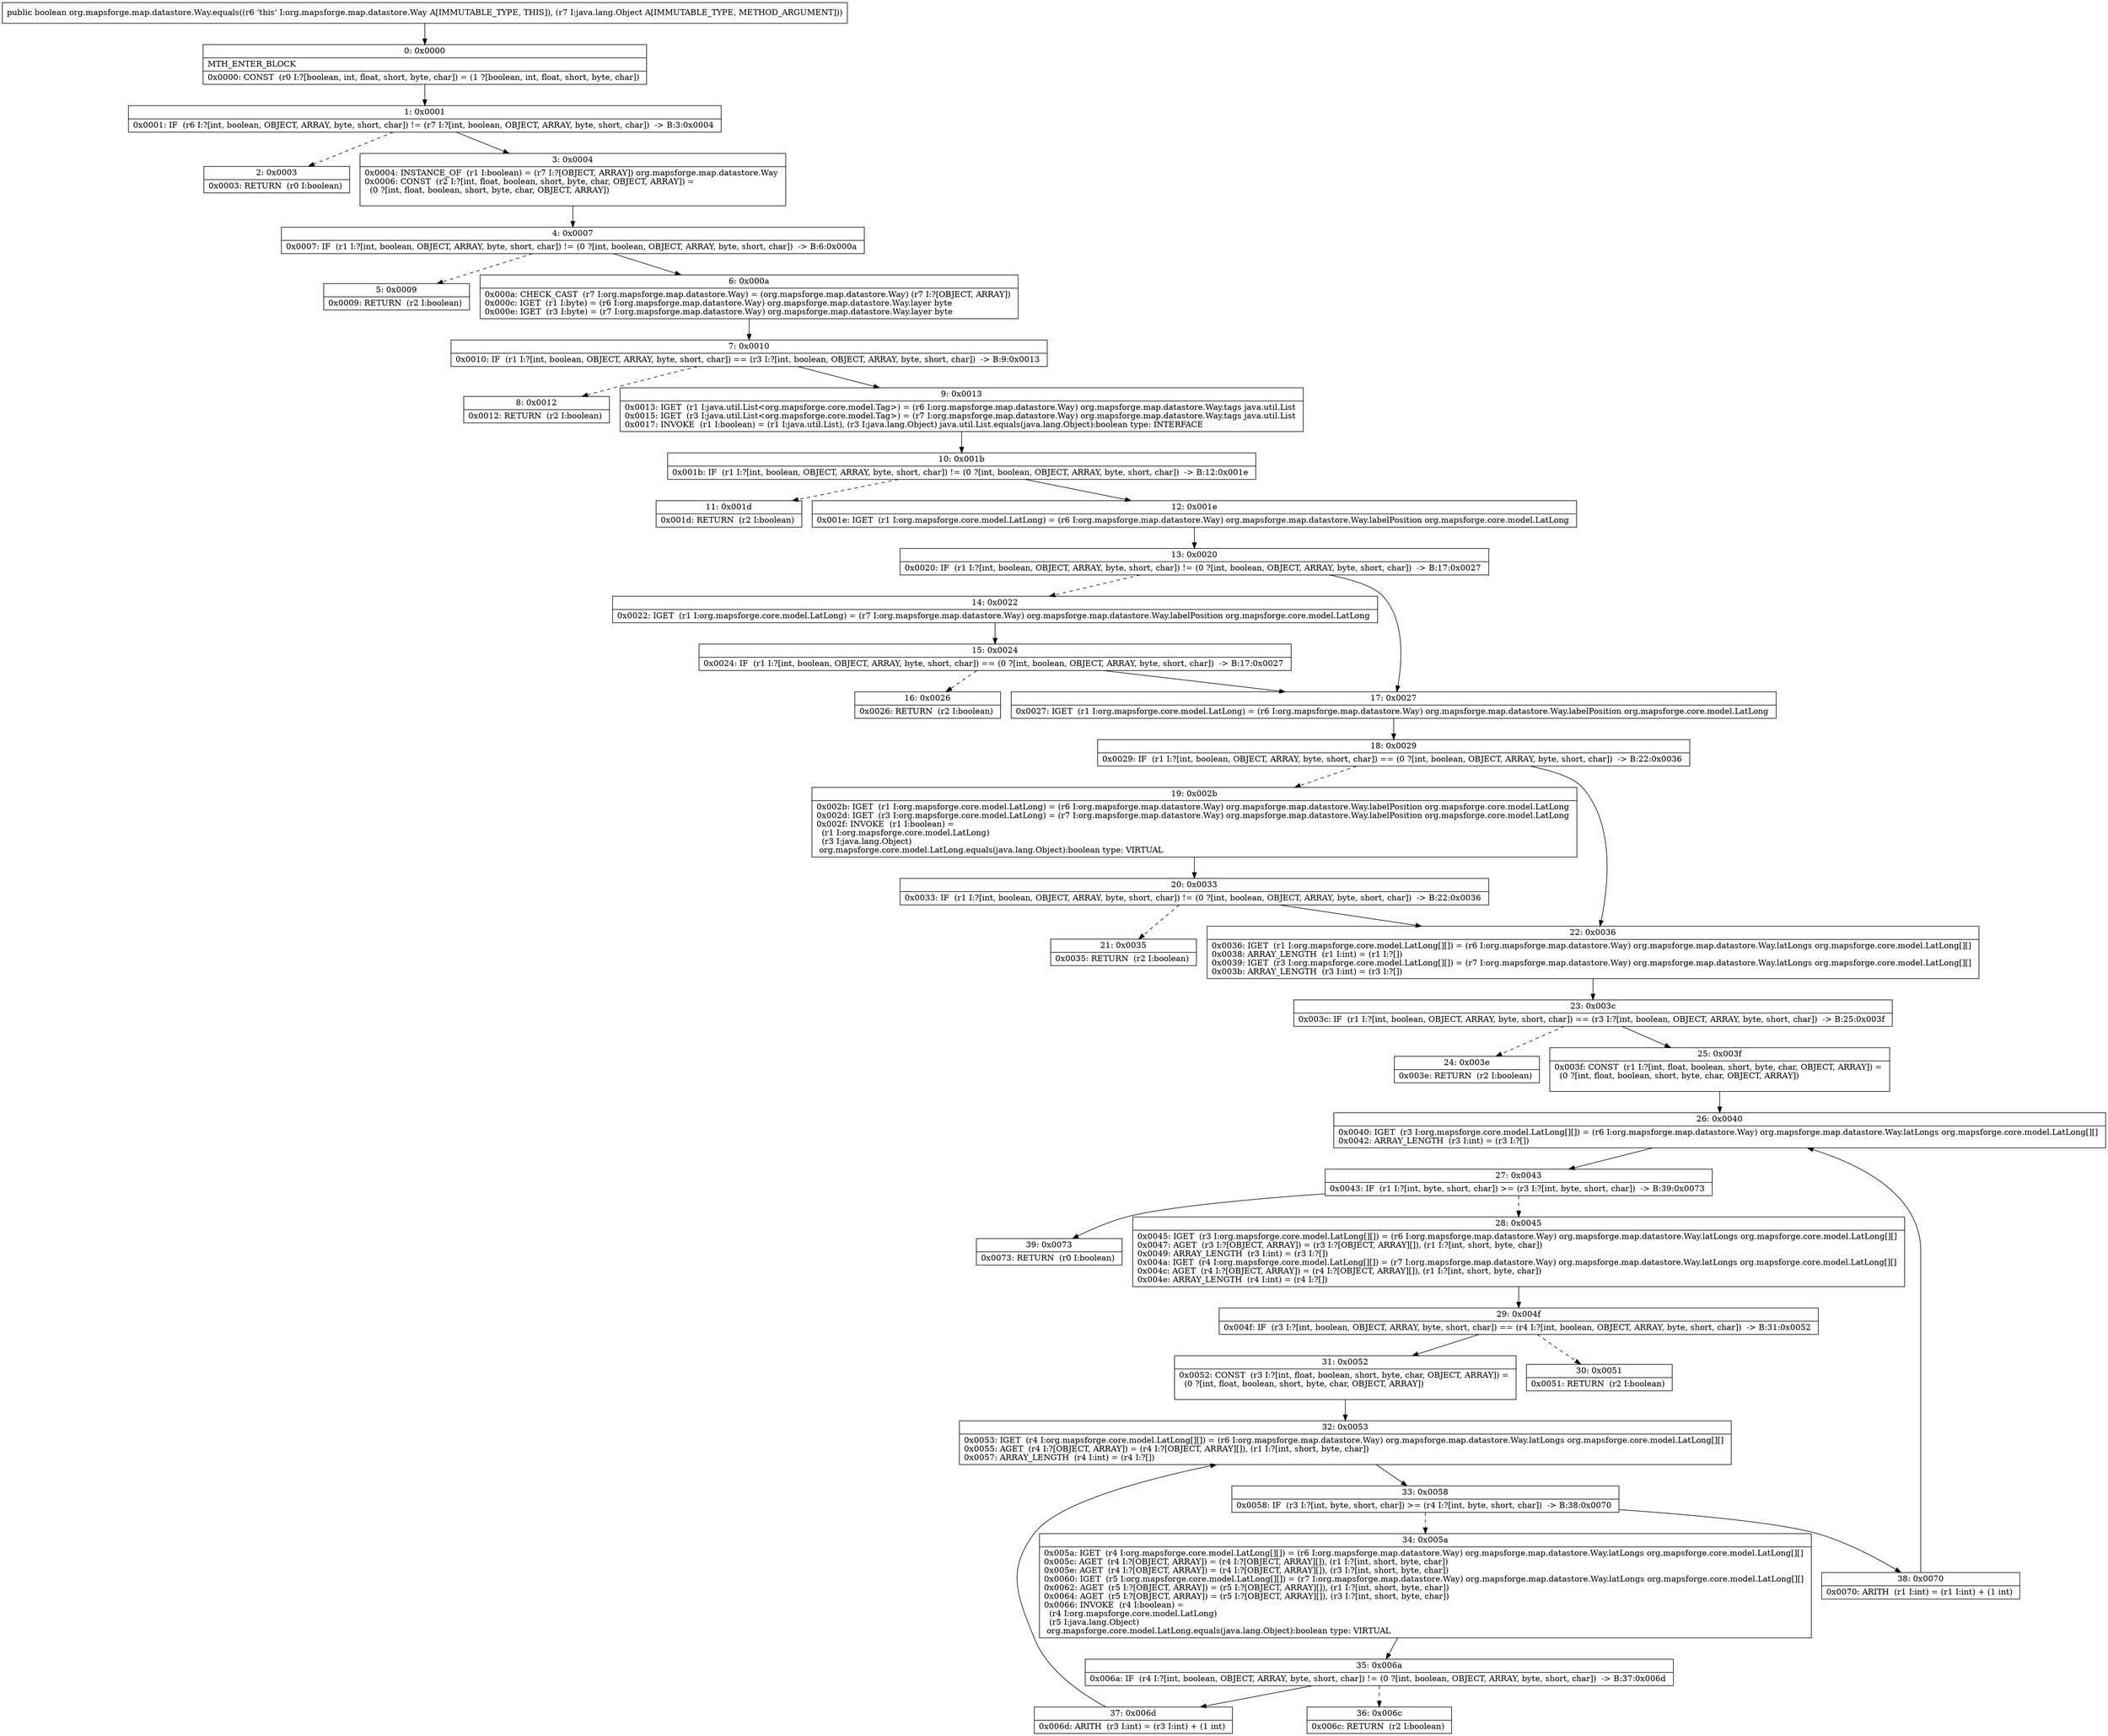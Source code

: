 digraph "CFG fororg.mapsforge.map.datastore.Way.equals(Ljava\/lang\/Object;)Z" {
Node_0 [shape=record,label="{0\:\ 0x0000|MTH_ENTER_BLOCK\l|0x0000: CONST  (r0 I:?[boolean, int, float, short, byte, char]) = (1 ?[boolean, int, float, short, byte, char]) \l}"];
Node_1 [shape=record,label="{1\:\ 0x0001|0x0001: IF  (r6 I:?[int, boolean, OBJECT, ARRAY, byte, short, char]) != (r7 I:?[int, boolean, OBJECT, ARRAY, byte, short, char])  \-\> B:3:0x0004 \l}"];
Node_2 [shape=record,label="{2\:\ 0x0003|0x0003: RETURN  (r0 I:boolean) \l}"];
Node_3 [shape=record,label="{3\:\ 0x0004|0x0004: INSTANCE_OF  (r1 I:boolean) = (r7 I:?[OBJECT, ARRAY]) org.mapsforge.map.datastore.Way \l0x0006: CONST  (r2 I:?[int, float, boolean, short, byte, char, OBJECT, ARRAY]) = \l  (0 ?[int, float, boolean, short, byte, char, OBJECT, ARRAY])\l \l}"];
Node_4 [shape=record,label="{4\:\ 0x0007|0x0007: IF  (r1 I:?[int, boolean, OBJECT, ARRAY, byte, short, char]) != (0 ?[int, boolean, OBJECT, ARRAY, byte, short, char])  \-\> B:6:0x000a \l}"];
Node_5 [shape=record,label="{5\:\ 0x0009|0x0009: RETURN  (r2 I:boolean) \l}"];
Node_6 [shape=record,label="{6\:\ 0x000a|0x000a: CHECK_CAST  (r7 I:org.mapsforge.map.datastore.Way) = (org.mapsforge.map.datastore.Way) (r7 I:?[OBJECT, ARRAY]) \l0x000c: IGET  (r1 I:byte) = (r6 I:org.mapsforge.map.datastore.Way) org.mapsforge.map.datastore.Way.layer byte \l0x000e: IGET  (r3 I:byte) = (r7 I:org.mapsforge.map.datastore.Way) org.mapsforge.map.datastore.Way.layer byte \l}"];
Node_7 [shape=record,label="{7\:\ 0x0010|0x0010: IF  (r1 I:?[int, boolean, OBJECT, ARRAY, byte, short, char]) == (r3 I:?[int, boolean, OBJECT, ARRAY, byte, short, char])  \-\> B:9:0x0013 \l}"];
Node_8 [shape=record,label="{8\:\ 0x0012|0x0012: RETURN  (r2 I:boolean) \l}"];
Node_9 [shape=record,label="{9\:\ 0x0013|0x0013: IGET  (r1 I:java.util.List\<org.mapsforge.core.model.Tag\>) = (r6 I:org.mapsforge.map.datastore.Way) org.mapsforge.map.datastore.Way.tags java.util.List \l0x0015: IGET  (r3 I:java.util.List\<org.mapsforge.core.model.Tag\>) = (r7 I:org.mapsforge.map.datastore.Way) org.mapsforge.map.datastore.Way.tags java.util.List \l0x0017: INVOKE  (r1 I:boolean) = (r1 I:java.util.List), (r3 I:java.lang.Object) java.util.List.equals(java.lang.Object):boolean type: INTERFACE \l}"];
Node_10 [shape=record,label="{10\:\ 0x001b|0x001b: IF  (r1 I:?[int, boolean, OBJECT, ARRAY, byte, short, char]) != (0 ?[int, boolean, OBJECT, ARRAY, byte, short, char])  \-\> B:12:0x001e \l}"];
Node_11 [shape=record,label="{11\:\ 0x001d|0x001d: RETURN  (r2 I:boolean) \l}"];
Node_12 [shape=record,label="{12\:\ 0x001e|0x001e: IGET  (r1 I:org.mapsforge.core.model.LatLong) = (r6 I:org.mapsforge.map.datastore.Way) org.mapsforge.map.datastore.Way.labelPosition org.mapsforge.core.model.LatLong \l}"];
Node_13 [shape=record,label="{13\:\ 0x0020|0x0020: IF  (r1 I:?[int, boolean, OBJECT, ARRAY, byte, short, char]) != (0 ?[int, boolean, OBJECT, ARRAY, byte, short, char])  \-\> B:17:0x0027 \l}"];
Node_14 [shape=record,label="{14\:\ 0x0022|0x0022: IGET  (r1 I:org.mapsforge.core.model.LatLong) = (r7 I:org.mapsforge.map.datastore.Way) org.mapsforge.map.datastore.Way.labelPosition org.mapsforge.core.model.LatLong \l}"];
Node_15 [shape=record,label="{15\:\ 0x0024|0x0024: IF  (r1 I:?[int, boolean, OBJECT, ARRAY, byte, short, char]) == (0 ?[int, boolean, OBJECT, ARRAY, byte, short, char])  \-\> B:17:0x0027 \l}"];
Node_16 [shape=record,label="{16\:\ 0x0026|0x0026: RETURN  (r2 I:boolean) \l}"];
Node_17 [shape=record,label="{17\:\ 0x0027|0x0027: IGET  (r1 I:org.mapsforge.core.model.LatLong) = (r6 I:org.mapsforge.map.datastore.Way) org.mapsforge.map.datastore.Way.labelPosition org.mapsforge.core.model.LatLong \l}"];
Node_18 [shape=record,label="{18\:\ 0x0029|0x0029: IF  (r1 I:?[int, boolean, OBJECT, ARRAY, byte, short, char]) == (0 ?[int, boolean, OBJECT, ARRAY, byte, short, char])  \-\> B:22:0x0036 \l}"];
Node_19 [shape=record,label="{19\:\ 0x002b|0x002b: IGET  (r1 I:org.mapsforge.core.model.LatLong) = (r6 I:org.mapsforge.map.datastore.Way) org.mapsforge.map.datastore.Way.labelPosition org.mapsforge.core.model.LatLong \l0x002d: IGET  (r3 I:org.mapsforge.core.model.LatLong) = (r7 I:org.mapsforge.map.datastore.Way) org.mapsforge.map.datastore.Way.labelPosition org.mapsforge.core.model.LatLong \l0x002f: INVOKE  (r1 I:boolean) = \l  (r1 I:org.mapsforge.core.model.LatLong)\l  (r3 I:java.lang.Object)\l org.mapsforge.core.model.LatLong.equals(java.lang.Object):boolean type: VIRTUAL \l}"];
Node_20 [shape=record,label="{20\:\ 0x0033|0x0033: IF  (r1 I:?[int, boolean, OBJECT, ARRAY, byte, short, char]) != (0 ?[int, boolean, OBJECT, ARRAY, byte, short, char])  \-\> B:22:0x0036 \l}"];
Node_21 [shape=record,label="{21\:\ 0x0035|0x0035: RETURN  (r2 I:boolean) \l}"];
Node_22 [shape=record,label="{22\:\ 0x0036|0x0036: IGET  (r1 I:org.mapsforge.core.model.LatLong[][]) = (r6 I:org.mapsforge.map.datastore.Way) org.mapsforge.map.datastore.Way.latLongs org.mapsforge.core.model.LatLong[][] \l0x0038: ARRAY_LENGTH  (r1 I:int) = (r1 I:?[]) \l0x0039: IGET  (r3 I:org.mapsforge.core.model.LatLong[][]) = (r7 I:org.mapsforge.map.datastore.Way) org.mapsforge.map.datastore.Way.latLongs org.mapsforge.core.model.LatLong[][] \l0x003b: ARRAY_LENGTH  (r3 I:int) = (r3 I:?[]) \l}"];
Node_23 [shape=record,label="{23\:\ 0x003c|0x003c: IF  (r1 I:?[int, boolean, OBJECT, ARRAY, byte, short, char]) == (r3 I:?[int, boolean, OBJECT, ARRAY, byte, short, char])  \-\> B:25:0x003f \l}"];
Node_24 [shape=record,label="{24\:\ 0x003e|0x003e: RETURN  (r2 I:boolean) \l}"];
Node_25 [shape=record,label="{25\:\ 0x003f|0x003f: CONST  (r1 I:?[int, float, boolean, short, byte, char, OBJECT, ARRAY]) = \l  (0 ?[int, float, boolean, short, byte, char, OBJECT, ARRAY])\l \l}"];
Node_26 [shape=record,label="{26\:\ 0x0040|0x0040: IGET  (r3 I:org.mapsforge.core.model.LatLong[][]) = (r6 I:org.mapsforge.map.datastore.Way) org.mapsforge.map.datastore.Way.latLongs org.mapsforge.core.model.LatLong[][] \l0x0042: ARRAY_LENGTH  (r3 I:int) = (r3 I:?[]) \l}"];
Node_27 [shape=record,label="{27\:\ 0x0043|0x0043: IF  (r1 I:?[int, byte, short, char]) \>= (r3 I:?[int, byte, short, char])  \-\> B:39:0x0073 \l}"];
Node_28 [shape=record,label="{28\:\ 0x0045|0x0045: IGET  (r3 I:org.mapsforge.core.model.LatLong[][]) = (r6 I:org.mapsforge.map.datastore.Way) org.mapsforge.map.datastore.Way.latLongs org.mapsforge.core.model.LatLong[][] \l0x0047: AGET  (r3 I:?[OBJECT, ARRAY]) = (r3 I:?[OBJECT, ARRAY][]), (r1 I:?[int, short, byte, char]) \l0x0049: ARRAY_LENGTH  (r3 I:int) = (r3 I:?[]) \l0x004a: IGET  (r4 I:org.mapsforge.core.model.LatLong[][]) = (r7 I:org.mapsforge.map.datastore.Way) org.mapsforge.map.datastore.Way.latLongs org.mapsforge.core.model.LatLong[][] \l0x004c: AGET  (r4 I:?[OBJECT, ARRAY]) = (r4 I:?[OBJECT, ARRAY][]), (r1 I:?[int, short, byte, char]) \l0x004e: ARRAY_LENGTH  (r4 I:int) = (r4 I:?[]) \l}"];
Node_29 [shape=record,label="{29\:\ 0x004f|0x004f: IF  (r3 I:?[int, boolean, OBJECT, ARRAY, byte, short, char]) == (r4 I:?[int, boolean, OBJECT, ARRAY, byte, short, char])  \-\> B:31:0x0052 \l}"];
Node_30 [shape=record,label="{30\:\ 0x0051|0x0051: RETURN  (r2 I:boolean) \l}"];
Node_31 [shape=record,label="{31\:\ 0x0052|0x0052: CONST  (r3 I:?[int, float, boolean, short, byte, char, OBJECT, ARRAY]) = \l  (0 ?[int, float, boolean, short, byte, char, OBJECT, ARRAY])\l \l}"];
Node_32 [shape=record,label="{32\:\ 0x0053|0x0053: IGET  (r4 I:org.mapsforge.core.model.LatLong[][]) = (r6 I:org.mapsforge.map.datastore.Way) org.mapsforge.map.datastore.Way.latLongs org.mapsforge.core.model.LatLong[][] \l0x0055: AGET  (r4 I:?[OBJECT, ARRAY]) = (r4 I:?[OBJECT, ARRAY][]), (r1 I:?[int, short, byte, char]) \l0x0057: ARRAY_LENGTH  (r4 I:int) = (r4 I:?[]) \l}"];
Node_33 [shape=record,label="{33\:\ 0x0058|0x0058: IF  (r3 I:?[int, byte, short, char]) \>= (r4 I:?[int, byte, short, char])  \-\> B:38:0x0070 \l}"];
Node_34 [shape=record,label="{34\:\ 0x005a|0x005a: IGET  (r4 I:org.mapsforge.core.model.LatLong[][]) = (r6 I:org.mapsforge.map.datastore.Way) org.mapsforge.map.datastore.Way.latLongs org.mapsforge.core.model.LatLong[][] \l0x005c: AGET  (r4 I:?[OBJECT, ARRAY]) = (r4 I:?[OBJECT, ARRAY][]), (r1 I:?[int, short, byte, char]) \l0x005e: AGET  (r4 I:?[OBJECT, ARRAY]) = (r4 I:?[OBJECT, ARRAY][]), (r3 I:?[int, short, byte, char]) \l0x0060: IGET  (r5 I:org.mapsforge.core.model.LatLong[][]) = (r7 I:org.mapsforge.map.datastore.Way) org.mapsforge.map.datastore.Way.latLongs org.mapsforge.core.model.LatLong[][] \l0x0062: AGET  (r5 I:?[OBJECT, ARRAY]) = (r5 I:?[OBJECT, ARRAY][]), (r1 I:?[int, short, byte, char]) \l0x0064: AGET  (r5 I:?[OBJECT, ARRAY]) = (r5 I:?[OBJECT, ARRAY][]), (r3 I:?[int, short, byte, char]) \l0x0066: INVOKE  (r4 I:boolean) = \l  (r4 I:org.mapsforge.core.model.LatLong)\l  (r5 I:java.lang.Object)\l org.mapsforge.core.model.LatLong.equals(java.lang.Object):boolean type: VIRTUAL \l}"];
Node_35 [shape=record,label="{35\:\ 0x006a|0x006a: IF  (r4 I:?[int, boolean, OBJECT, ARRAY, byte, short, char]) != (0 ?[int, boolean, OBJECT, ARRAY, byte, short, char])  \-\> B:37:0x006d \l}"];
Node_36 [shape=record,label="{36\:\ 0x006c|0x006c: RETURN  (r2 I:boolean) \l}"];
Node_37 [shape=record,label="{37\:\ 0x006d|0x006d: ARITH  (r3 I:int) = (r3 I:int) + (1 int) \l}"];
Node_38 [shape=record,label="{38\:\ 0x0070|0x0070: ARITH  (r1 I:int) = (r1 I:int) + (1 int) \l}"];
Node_39 [shape=record,label="{39\:\ 0x0073|0x0073: RETURN  (r0 I:boolean) \l}"];
MethodNode[shape=record,label="{public boolean org.mapsforge.map.datastore.Way.equals((r6 'this' I:org.mapsforge.map.datastore.Way A[IMMUTABLE_TYPE, THIS]), (r7 I:java.lang.Object A[IMMUTABLE_TYPE, METHOD_ARGUMENT])) }"];
MethodNode -> Node_0;
Node_0 -> Node_1;
Node_1 -> Node_2[style=dashed];
Node_1 -> Node_3;
Node_3 -> Node_4;
Node_4 -> Node_5[style=dashed];
Node_4 -> Node_6;
Node_6 -> Node_7;
Node_7 -> Node_8[style=dashed];
Node_7 -> Node_9;
Node_9 -> Node_10;
Node_10 -> Node_11[style=dashed];
Node_10 -> Node_12;
Node_12 -> Node_13;
Node_13 -> Node_14[style=dashed];
Node_13 -> Node_17;
Node_14 -> Node_15;
Node_15 -> Node_16[style=dashed];
Node_15 -> Node_17;
Node_17 -> Node_18;
Node_18 -> Node_19[style=dashed];
Node_18 -> Node_22;
Node_19 -> Node_20;
Node_20 -> Node_21[style=dashed];
Node_20 -> Node_22;
Node_22 -> Node_23;
Node_23 -> Node_24[style=dashed];
Node_23 -> Node_25;
Node_25 -> Node_26;
Node_26 -> Node_27;
Node_27 -> Node_28[style=dashed];
Node_27 -> Node_39;
Node_28 -> Node_29;
Node_29 -> Node_30[style=dashed];
Node_29 -> Node_31;
Node_31 -> Node_32;
Node_32 -> Node_33;
Node_33 -> Node_34[style=dashed];
Node_33 -> Node_38;
Node_34 -> Node_35;
Node_35 -> Node_36[style=dashed];
Node_35 -> Node_37;
Node_37 -> Node_32;
Node_38 -> Node_26;
}

